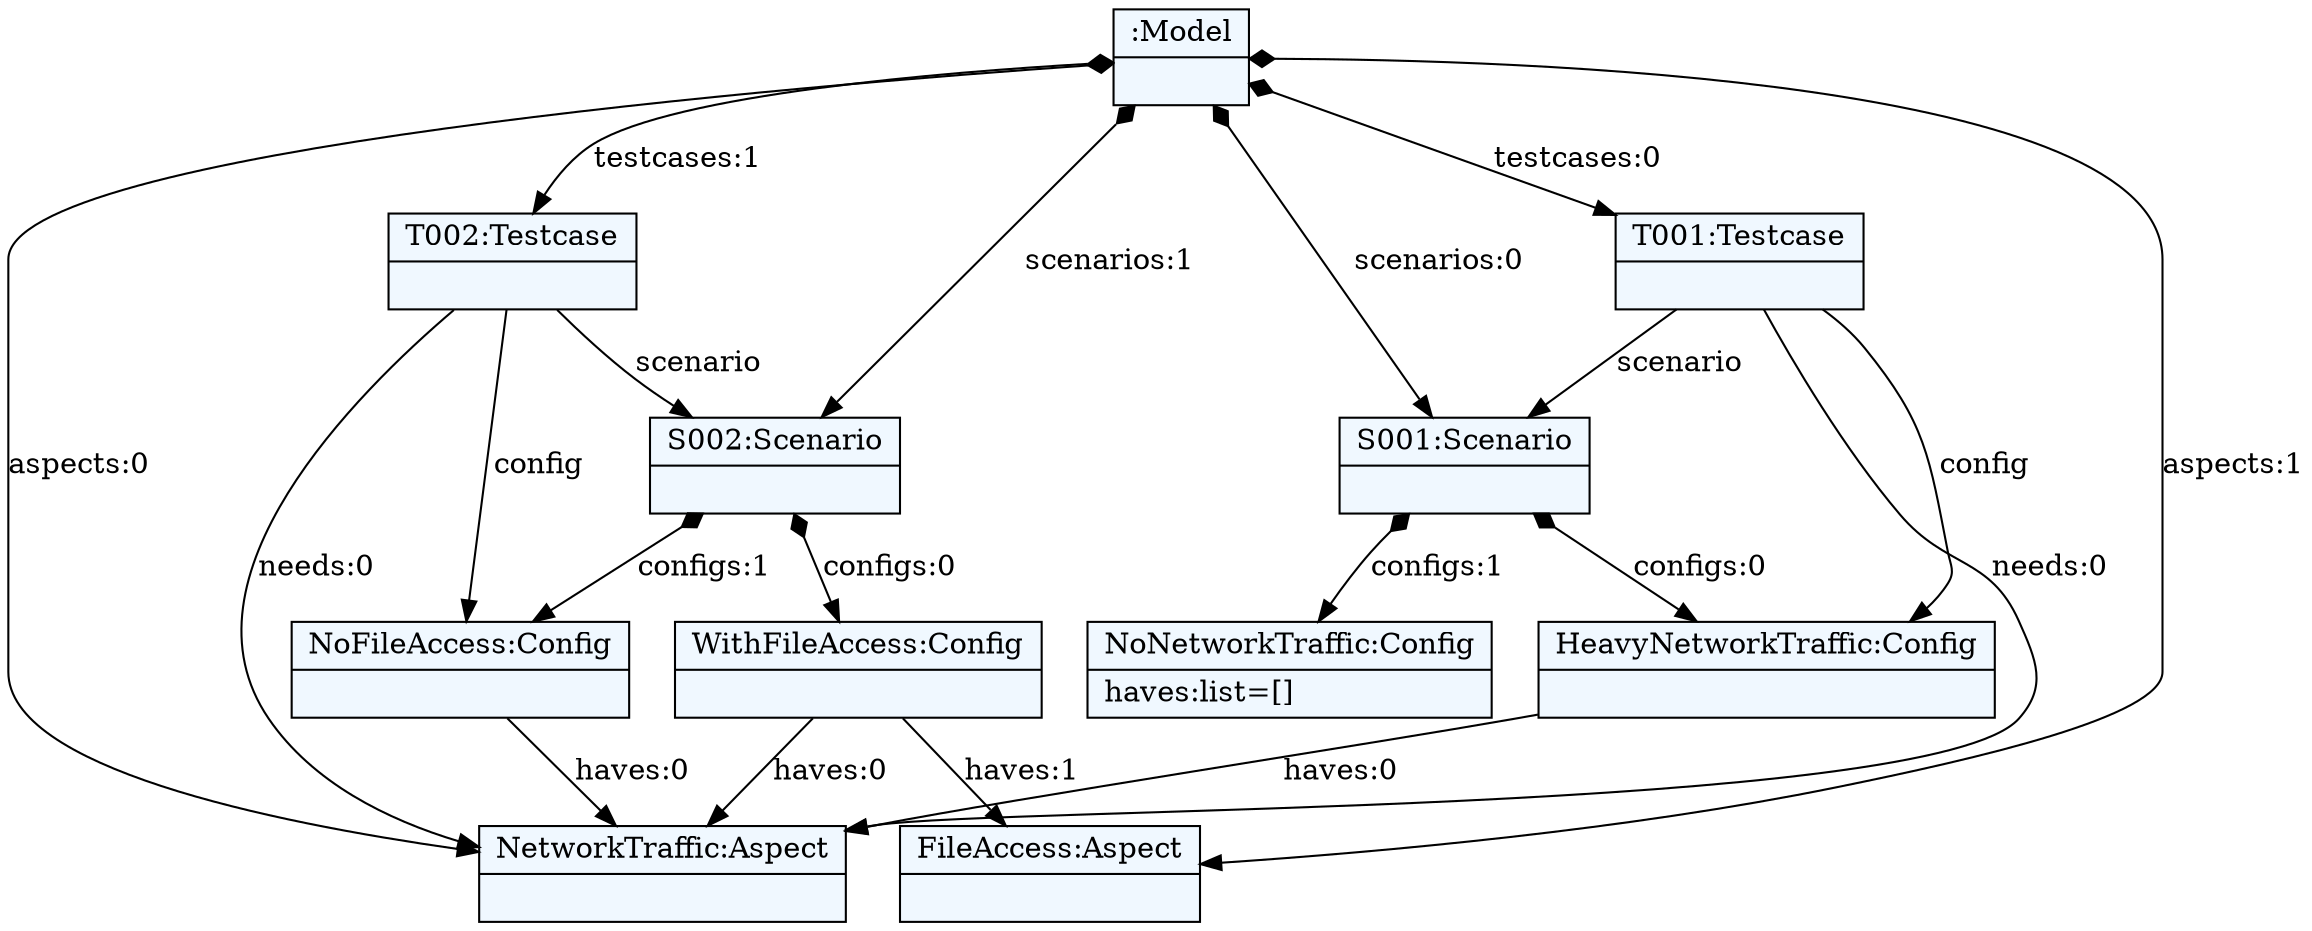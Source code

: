 
    digraph xtext {
    fontname = "Bitstream Vera Sans"
    fontsize = 8
    node[
        shape=record,
        style=filled,
        fillcolor=aliceblue
    ]
    nodesep = 0.3
    edge[dir=black,arrowtail=empty]


140361469578376 -> 140361470245464 [label="aspects:0" arrowtail=diamond dir=both]
140361470245464[label="{NetworkTraffic:Aspect|}"]
140361469578376 -> 140361470245128 [label="aspects:1" arrowtail=diamond dir=both]
140361470245128[label="{FileAccess:Aspect|}"]
140361469578376 -> 140361470246752 [label="scenarios:0" arrowtail=diamond dir=both]
140361470246752 -> 140361470243840 [label="configs:0" arrowtail=diamond dir=both]
140361470243840 -> 140361470245464 [label="haves:0" ]
140361470243840[label="{HeavyNetworkTraffic:Config|}"]
140361470246752 -> 140361470242888 [label="configs:1" arrowtail=diamond dir=both]
140361470242888[label="{NoNetworkTraffic:Config|haves:list=[]\l}"]
140361470246752[label="{S001:Scenario|}"]
140361469578376 -> 140361470244680 [label="scenarios:1" arrowtail=diamond dir=both]
140361470244680 -> 140361470243112 [label="configs:0" arrowtail=diamond dir=both]
140361470243112 -> 140361470245464 [label="haves:0" ]
140361470243112 -> 140361470245128 [label="haves:1" ]
140361470243112[label="{WithFileAccess:Config|}"]
140361470244680 -> 140361470243896 [label="configs:1" arrowtail=diamond dir=both]
140361470243896 -> 140361470245464 [label="haves:0" ]
140361470243896[label="{NoFileAccess:Config|}"]
140361470244680[label="{S002:Scenario|}"]
140361469578376 -> 140361470244960 [label="testcases:0" arrowtail=diamond dir=both]
140361470244960 -> 140361470246752 [label="scenario" ]
140361470244960 -> 140361470243840 [label="config" ]
140361470244960 -> 140361470245464 [label="needs:0" ]
140361470244960[label="{T001:Testcase|}"]
140361469578376 -> 140361470243784 [label="testcases:1" arrowtail=diamond dir=both]
140361470243784 -> 140361470244680 [label="scenario" ]
140361470243784 -> 140361470243896 [label="config" ]
140361470243784 -> 140361470245464 [label="needs:0" ]
140361470243784[label="{T002:Testcase|}"]
140361469578376[label="{:Model|}"]

}
